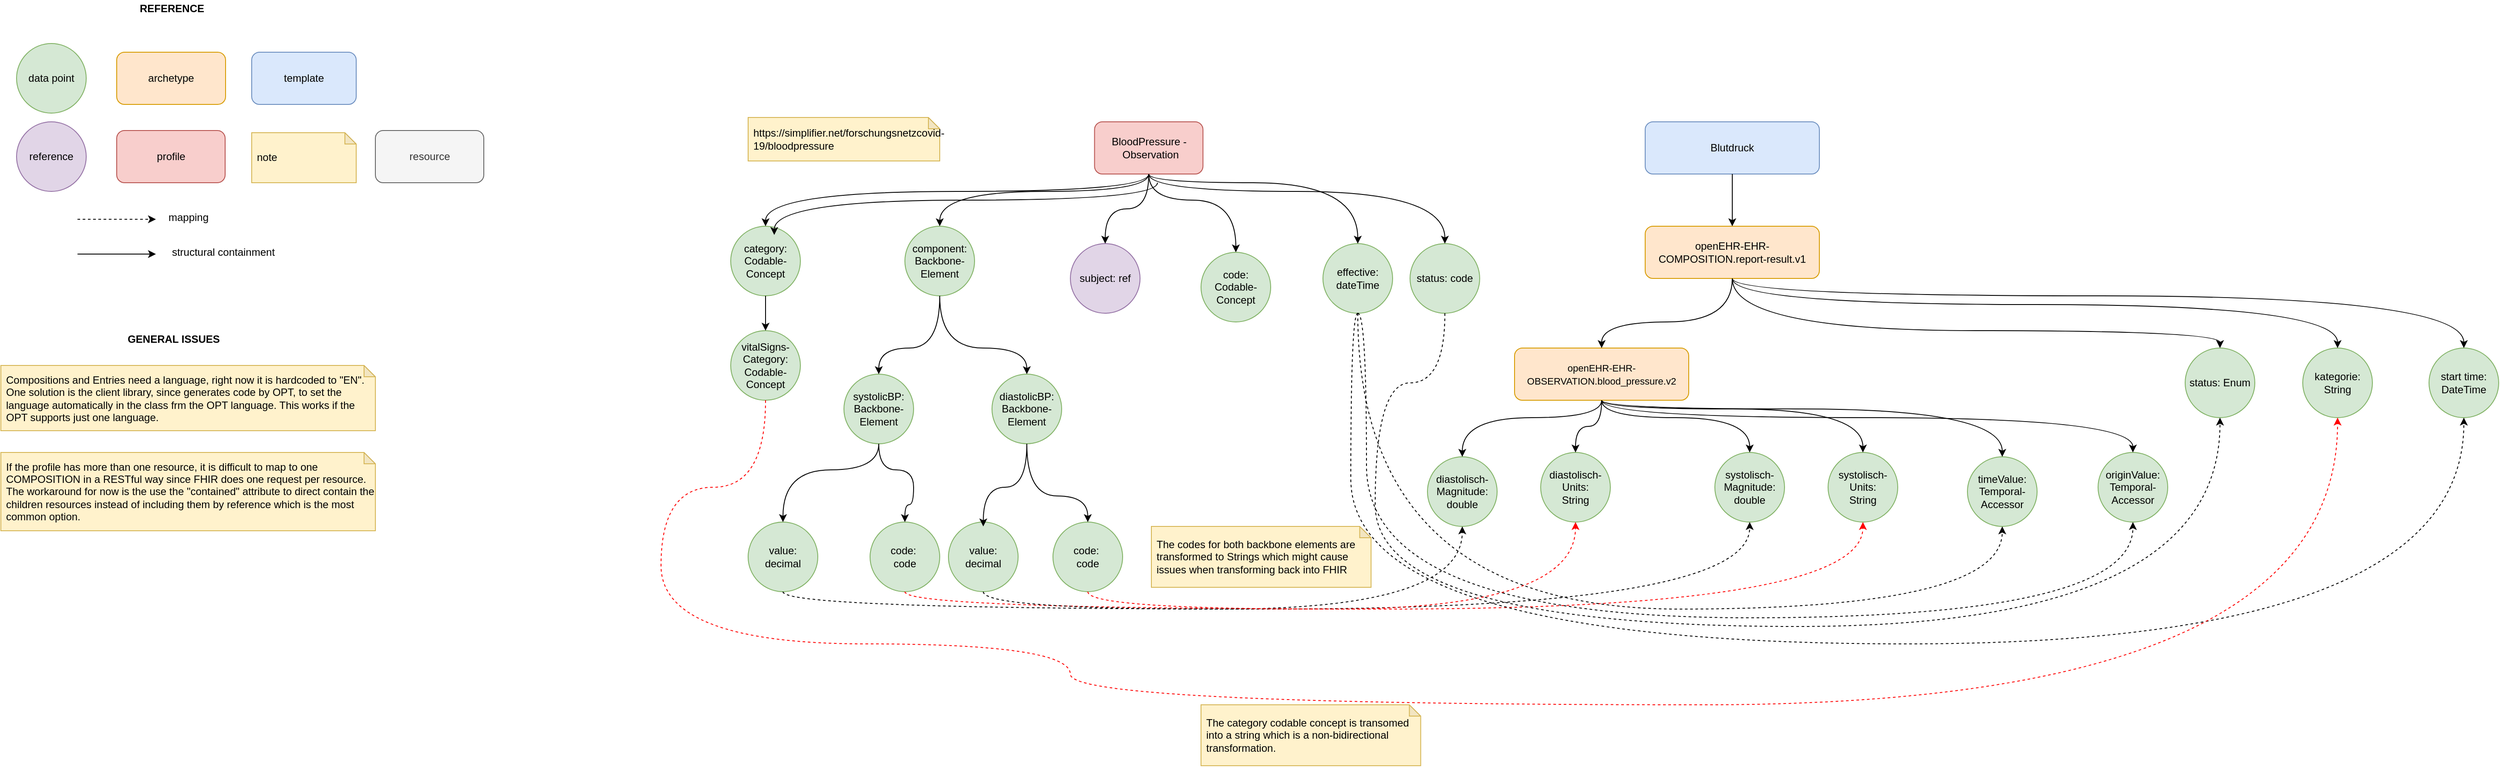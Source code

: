 <mxfile version="14.1.1" type="github">
  <diagram id="TMXSOWhYbLECOYfklIyv" name="Page-1">
    <mxGraphModel dx="3549" dy="692" grid="1" gridSize="10" guides="1" tooltips="1" connect="1" arrows="1" fold="1" page="1" pageScale="1" pageWidth="850" pageHeight="1100" math="0" shadow="0">
      <root>
        <mxCell id="0" />
        <mxCell id="1" parent="0" />
        <mxCell id="WNOsDTk-nys0i8xbJVlw-129" style="edgeStyle=orthogonalEdgeStyle;curved=1;orthogonalLoop=1;jettySize=auto;html=1;exitX=0.5;exitY=1;exitDx=0;exitDy=0;strokeColor=#000000;dashed=1;" parent="1" edge="1">
          <mxGeometry relative="1" as="geometry">
            <mxPoint x="-1820" y="372" as="targetPoint" />
            <mxPoint x="-1910" y="372" as="sourcePoint" />
          </mxGeometry>
        </mxCell>
        <mxCell id="WNOsDTk-nys0i8xbJVlw-130" value="mapping" style="text;html=1;align=center;verticalAlign=middle;resizable=0;points=[];autosize=1;" parent="1" vertex="1">
          <mxGeometry x="-1818" y="360" width="70" height="20" as="geometry" />
        </mxCell>
        <mxCell id="WNOsDTk-nys0i8xbJVlw-131" style="edgeStyle=orthogonalEdgeStyle;curved=1;orthogonalLoop=1;jettySize=auto;html=1;exitX=0.5;exitY=1;exitDx=0;exitDy=0;strokeColor=#000000;" parent="1" edge="1">
          <mxGeometry relative="1" as="geometry">
            <mxPoint x="-1820.0" y="412" as="targetPoint" />
            <mxPoint x="-1910.0" y="412" as="sourcePoint" />
          </mxGeometry>
        </mxCell>
        <mxCell id="WNOsDTk-nys0i8xbJVlw-132" value="structural containment" style="text;html=1;align=center;verticalAlign=middle;resizable=0;points=[];autosize=1;" parent="1" vertex="1">
          <mxGeometry x="-1823" y="400" width="160" height="20" as="geometry" />
        </mxCell>
        <mxCell id="WNOsDTk-nys0i8xbJVlw-160" value="&lt;b&gt;GENERAL ISSUES&lt;/b&gt;" style="text;html=1;align=center;verticalAlign=middle;resizable=0;points=[];autosize=1;" parent="1" vertex="1">
          <mxGeometry x="-1870" y="500" width="140" height="20" as="geometry" />
        </mxCell>
        <mxCell id="WNOsDTk-nys0i8xbJVlw-161" value="Compositions and Entries need a language, right now it is hardcoded to &quot;EN&quot;. One solution is the client library, since generates code by OPT, to set the language automatically in the class frm the OPT language. This works if the OPT supports just one language." style="shape=note;whiteSpace=wrap;html=1;backgroundOutline=1;darkOpacity=0.05;fillColor=#fff2cc;strokeColor=#d6b656;size=13;align=left;spacingLeft=4;" parent="1" vertex="1">
          <mxGeometry x="-1998" y="540" width="430" height="75" as="geometry" />
        </mxCell>
        <mxCell id="WNOsDTk-nys0i8xbJVlw-162" value="If the profile has more than one resource, it is difficult to map to one COMPOSITION in a RESTful way since FHIR does one request per resource. The workaround for now is the use the &quot;contained&quot; attribute to direct contain the children resources instead of including them by reference which is the most common option." style="shape=note;whiteSpace=wrap;html=1;backgroundOutline=1;darkOpacity=0.05;fillColor=#fff2cc;strokeColor=#d6b656;size=13;align=left;spacingLeft=4;" parent="1" vertex="1">
          <mxGeometry x="-1998" y="640" width="430" height="90" as="geometry" />
        </mxCell>
        <mxCell id="WNOsDTk-nys0i8xbJVlw-35" value="data point" style="ellipse;whiteSpace=wrap;html=1;aspect=fixed;fillColor=#d5e8d4;strokeColor=#82b366;" parent="1" vertex="1">
          <mxGeometry x="-1980" y="170" width="80" height="80" as="geometry" />
        </mxCell>
        <mxCell id="WNOsDTk-nys0i8xbJVlw-36" value="archetype" style="rounded=1;whiteSpace=wrap;html=1;fillColor=#ffe6cc;strokeColor=#d79b00;" parent="1" vertex="1">
          <mxGeometry x="-1865" y="180" width="125" height="60" as="geometry" />
        </mxCell>
        <mxCell id="WNOsDTk-nys0i8xbJVlw-37" value="template" style="rounded=1;whiteSpace=wrap;html=1;fillColor=#dae8fc;strokeColor=#6c8ebf;" parent="1" vertex="1">
          <mxGeometry x="-1710" y="180" width="120" height="60" as="geometry" />
        </mxCell>
        <mxCell id="WNOsDTk-nys0i8xbJVlw-38" value="profile" style="rounded=1;whiteSpace=wrap;html=1;fillColor=#f8cecc;strokeColor=#b85450;" parent="1" vertex="1">
          <mxGeometry x="-1865" y="270" width="124.5" height="60" as="geometry" />
        </mxCell>
        <mxCell id="WNOsDTk-nys0i8xbJVlw-39" value="note" style="shape=note;whiteSpace=wrap;html=1;backgroundOutline=1;darkOpacity=0.05;fillColor=#fff2cc;strokeColor=#d6b656;size=13;align=left;spacingLeft=4;" parent="1" vertex="1">
          <mxGeometry x="-1710" y="272.5" width="120" height="57.5" as="geometry" />
        </mxCell>
        <mxCell id="2" value="REFERENCE" style="text;html=1;align=center;verticalAlign=middle;resizable=0;points=[];autosize=1;fontStyle=1" parent="1" vertex="1">
          <mxGeometry x="-1852.5" y="120" width="100" height="20" as="geometry" />
        </mxCell>
        <mxCell id="WNOsDTk-nys0i8xbJVlw-103" value="reference" style="ellipse;whiteSpace=wrap;html=1;aspect=fixed;fillColor=#e1d5e7;strokeColor=#9673a6;" parent="1" vertex="1">
          <mxGeometry x="-1980" y="260" width="80" height="80" as="geometry" />
        </mxCell>
        <mxCell id="48C0j_drKvZkJ34L1-IZ-98" value="resource" style="rounded=1;whiteSpace=wrap;html=1;fillColor=#f5f5f5;strokeColor=#666666;fontColor=#333333;" parent="1" vertex="1">
          <mxGeometry x="-1568" y="270" width="124.5" height="60" as="geometry" />
        </mxCell>
        <mxCell id="BWCG1YFNvTNrp1tG9PvR-2" value="BloodPressure - &amp;nbsp;Observation" style="rounded=1;whiteSpace=wrap;html=1;fillColor=#f8cecc;strokeColor=#b85450;" parent="1" vertex="1">
          <mxGeometry x="-742.25" y="260" width="124.5" height="60" as="geometry" />
        </mxCell>
        <UserObject label="https://simplifier.net/forschungsnetzcovid-19/bloodpressure" link="https://simplifier.net/forschungsnetzcovid-19/bloodpressure" id="BWCG1YFNvTNrp1tG9PvR-3">
          <mxCell style="shape=note;whiteSpace=wrap;html=1;backgroundOutline=1;darkOpacity=0.05;fillColor=#fff2cc;strokeColor=#d6b656;size=13;align=left;spacingLeft=4;" parent="1" vertex="1">
            <mxGeometry x="-1140" y="255" width="220" height="50" as="geometry" />
          </mxCell>
        </UserObject>
        <mxCell id="BWCG1YFNvTNrp1tG9PvR-5" value="component: Backbone-Element" style="ellipse;whiteSpace=wrap;html=1;aspect=fixed;fillColor=#d5e8d4;strokeColor=#82b366;" parent="1" vertex="1">
          <mxGeometry x="-960" y="380" width="80" height="80" as="geometry" />
        </mxCell>
        <mxCell id="BWCG1YFNvTNrp1tG9PvR-6" value="systolicBP:&lt;br&gt;Backbone-&lt;br&gt;Element" style="ellipse;whiteSpace=wrap;html=1;aspect=fixed;fillColor=#d5e8d4;strokeColor=#82b366;" parent="1" vertex="1">
          <mxGeometry x="-1030" y="550" width="80" height="80" as="geometry" />
        </mxCell>
        <mxCell id="BWCG1YFNvTNrp1tG9PvR-8" value="value:&lt;br&gt;decimal" style="ellipse;whiteSpace=wrap;html=1;aspect=fixed;fillColor=#d5e8d4;strokeColor=#82b366;" parent="1" vertex="1">
          <mxGeometry x="-1140" y="720" width="80" height="80" as="geometry" />
        </mxCell>
        <mxCell id="BWCG1YFNvTNrp1tG9PvR-10" value="code:&amp;nbsp;&lt;br&gt;code" style="ellipse;whiteSpace=wrap;html=1;aspect=fixed;fillColor=#d5e8d4;strokeColor=#82b366;" parent="1" vertex="1">
          <mxGeometry x="-1000" y="720" width="80" height="80" as="geometry" />
        </mxCell>
        <mxCell id="BWCG1YFNvTNrp1tG9PvR-11" style="edgeStyle=orthogonalEdgeStyle;curved=1;orthogonalLoop=1;jettySize=auto;html=1;exitX=0.5;exitY=1;exitDx=0;exitDy=0;strokeColor=#000000;entryX=0.5;entryY=0;entryDx=0;entryDy=0;" parent="1" source="BWCG1YFNvTNrp1tG9PvR-6" target="BWCG1YFNvTNrp1tG9PvR-10" edge="1">
          <mxGeometry relative="1" as="geometry">
            <mxPoint x="-1010" y="630" as="targetPoint" />
            <mxPoint x="-1100.0" y="630" as="sourcePoint" />
            <Array as="points">
              <mxPoint x="-990" y="660" />
              <mxPoint x="-950" y="660" />
              <mxPoint x="-950" y="700" />
              <mxPoint x="-960" y="700" />
            </Array>
          </mxGeometry>
        </mxCell>
        <mxCell id="BWCG1YFNvTNrp1tG9PvR-12" style="edgeStyle=orthogonalEdgeStyle;curved=1;orthogonalLoop=1;jettySize=auto;html=1;exitX=0.5;exitY=1;exitDx=0;exitDy=0;strokeColor=#000000;entryX=0.5;entryY=0;entryDx=0;entryDy=0;" parent="1" source="BWCG1YFNvTNrp1tG9PvR-6" target="BWCG1YFNvTNrp1tG9PvR-8" edge="1">
          <mxGeometry relative="1" as="geometry">
            <mxPoint x="-1170" y="690.0" as="targetPoint" />
            <mxPoint x="-1240" y="560.0" as="sourcePoint" />
            <Array as="points">
              <mxPoint x="-990" y="660" />
              <mxPoint x="-1100" y="660" />
            </Array>
          </mxGeometry>
        </mxCell>
        <mxCell id="h2Y0RTakNAgf0IYQmvkw-2" value="diastolicBP:&lt;br&gt;Backbone-&lt;br&gt;Element" style="ellipse;whiteSpace=wrap;html=1;aspect=fixed;fillColor=#d5e8d4;strokeColor=#82b366;" parent="1" vertex="1">
          <mxGeometry x="-860" y="550" width="80" height="80" as="geometry" />
        </mxCell>
        <mxCell id="h2Y0RTakNAgf0IYQmvkw-3" value="value:&lt;br&gt;decimal" style="ellipse;whiteSpace=wrap;html=1;aspect=fixed;fillColor=#d5e8d4;strokeColor=#82b366;" parent="1" vertex="1">
          <mxGeometry x="-910" y="720" width="80" height="80" as="geometry" />
        </mxCell>
        <mxCell id="h2Y0RTakNAgf0IYQmvkw-4" value="code:&amp;nbsp;&lt;br&gt;code" style="ellipse;whiteSpace=wrap;html=1;aspect=fixed;fillColor=#d5e8d4;strokeColor=#82b366;" parent="1" vertex="1">
          <mxGeometry x="-790" y="720" width="80" height="80" as="geometry" />
        </mxCell>
        <mxCell id="h2Y0RTakNAgf0IYQmvkw-5" style="edgeStyle=orthogonalEdgeStyle;curved=1;orthogonalLoop=1;jettySize=auto;html=1;exitX=0.5;exitY=1;exitDx=0;exitDy=0;strokeColor=#000000;entryX=0.5;entryY=0;entryDx=0;entryDy=0;" parent="1" edge="1" source="h2Y0RTakNAgf0IYQmvkw-2">
          <mxGeometry relative="1" as="geometry">
            <mxPoint x="-870" y="725" as="targetPoint" />
            <mxPoint x="-770" y="645" as="sourcePoint" />
            <Array as="points">
              <mxPoint x="-820" y="680" />
              <mxPoint x="-870" y="680" />
            </Array>
          </mxGeometry>
        </mxCell>
        <mxCell id="h2Y0RTakNAgf0IYQmvkw-6" style="edgeStyle=orthogonalEdgeStyle;curved=1;orthogonalLoop=1;jettySize=auto;html=1;exitX=0.5;exitY=1;exitDx=0;exitDy=0;strokeColor=#000000;entryX=0.5;entryY=0;entryDx=0;entryDy=0;" parent="1" edge="1" target="h2Y0RTakNAgf0IYQmvkw-4" source="h2Y0RTakNAgf0IYQmvkw-2">
          <mxGeometry relative="1" as="geometry">
            <mxPoint x="-660" y="725" as="targetPoint" />
            <mxPoint x="-770" y="645" as="sourcePoint" />
            <Array as="points">
              <mxPoint x="-820" y="690" />
              <mxPoint x="-750" y="690" />
            </Array>
          </mxGeometry>
        </mxCell>
        <mxCell id="h2Y0RTakNAgf0IYQmvkw-7" style="edgeStyle=orthogonalEdgeStyle;curved=1;orthogonalLoop=1;jettySize=auto;html=1;strokeColor=#000000;entryX=0.5;entryY=0;entryDx=0;entryDy=0;exitX=0.5;exitY=1;exitDx=0;exitDy=0;" parent="1" source="BWCG1YFNvTNrp1tG9PvR-5" target="BWCG1YFNvTNrp1tG9PvR-6" edge="1">
          <mxGeometry relative="1" as="geometry">
            <mxPoint x="-1050" y="550" as="targetPoint" />
            <mxPoint x="-950" y="470" as="sourcePoint" />
            <Array as="points">
              <mxPoint x="-920" y="520" />
              <mxPoint x="-990" y="520" />
            </Array>
          </mxGeometry>
        </mxCell>
        <mxCell id="h2Y0RTakNAgf0IYQmvkw-8" style="edgeStyle=orthogonalEdgeStyle;curved=1;orthogonalLoop=1;jettySize=auto;html=1;exitX=0.5;exitY=1;exitDx=0;exitDy=0;strokeColor=#000000;entryX=0.5;entryY=0;entryDx=0;entryDy=0;" parent="1" source="BWCG1YFNvTNrp1tG9PvR-5" target="h2Y0RTakNAgf0IYQmvkw-2" edge="1">
          <mxGeometry relative="1" as="geometry">
            <mxPoint x="-800" y="560" as="targetPoint" />
            <mxPoint x="-910" y="480" as="sourcePoint" />
            <Array as="points">
              <mxPoint x="-920" y="520" />
              <mxPoint x="-820" y="520" />
            </Array>
          </mxGeometry>
        </mxCell>
        <mxCell id="h2Y0RTakNAgf0IYQmvkw-9" value="subject: ref" style="ellipse;whiteSpace=wrap;html=1;aspect=fixed;fillColor=#e1d5e7;strokeColor=#9673a6;" parent="1" vertex="1">
          <mxGeometry x="-770" y="400" width="80" height="80" as="geometry" />
        </mxCell>
        <mxCell id="h2Y0RTakNAgf0IYQmvkw-10" style="edgeStyle=orthogonalEdgeStyle;curved=1;orthogonalLoop=1;jettySize=auto;html=1;strokeColor=#000000;exitX=0.5;exitY=1;exitDx=0;exitDy=0;" parent="1" source="BWCG1YFNvTNrp1tG9PvR-2" edge="1">
          <mxGeometry relative="1" as="geometry">
            <mxPoint x="-580" y="410" as="targetPoint" />
            <mxPoint x="-910" y="490" as="sourcePoint" />
            <Array as="points">
              <mxPoint x="-680" y="350" />
              <mxPoint x="-580" y="350" />
            </Array>
          </mxGeometry>
        </mxCell>
        <mxCell id="h2Y0RTakNAgf0IYQmvkw-11" style="edgeStyle=orthogonalEdgeStyle;curved=1;orthogonalLoop=1;jettySize=auto;html=1;strokeColor=#000000;entryX=0.5;entryY=0;entryDx=0;entryDy=0;exitX=0.5;exitY=1;exitDx=0;exitDy=0;" parent="1" target="BWCG1YFNvTNrp1tG9PvR-5" edge="1">
          <mxGeometry relative="1" as="geometry">
            <mxPoint x="-890" y="400" as="targetPoint" />
            <mxPoint x="-680" y="320" as="sourcePoint" />
            <Array as="points">
              <mxPoint x="-680" y="340" />
              <mxPoint x="-920" y="340" />
            </Array>
          </mxGeometry>
        </mxCell>
        <mxCell id="h2Y0RTakNAgf0IYQmvkw-13" value="effective: dateTime" style="ellipse;whiteSpace=wrap;html=1;aspect=fixed;fillColor=#d5e8d4;strokeColor=#82b366;" parent="1" vertex="1">
          <mxGeometry x="-480" y="400" width="80" height="80" as="geometry" />
        </mxCell>
        <mxCell id="h2Y0RTakNAgf0IYQmvkw-14" style="edgeStyle=orthogonalEdgeStyle;curved=1;orthogonalLoop=1;jettySize=auto;html=1;strokeColor=#000000;entryX=0.5;entryY=0;entryDx=0;entryDy=0;exitX=0.5;exitY=1;exitDx=0;exitDy=0;" parent="1" source="BWCG1YFNvTNrp1tG9PvR-2" target="h2Y0RTakNAgf0IYQmvkw-13" edge="1">
          <mxGeometry relative="1" as="geometry">
            <mxPoint x="-570" y="410" as="targetPoint" />
            <mxPoint x="-670" y="330" as="sourcePoint" />
            <Array as="points">
              <mxPoint x="-680" y="330" />
              <mxPoint x="-440" y="330" />
            </Array>
          </mxGeometry>
        </mxCell>
        <mxCell id="h2Y0RTakNAgf0IYQmvkw-15" value="Blutdruck" style="rounded=1;whiteSpace=wrap;html=1;fillColor=#dae8fc;strokeColor=#6c8ebf;" parent="1" vertex="1">
          <mxGeometry x="-110" y="260" width="200" height="60" as="geometry" />
        </mxCell>
        <mxCell id="h2Y0RTakNAgf0IYQmvkw-16" value="&lt;div class=&quot;cm-node-details-value cm-node-details-arch-id&quot;&gt;openEHR-EHR-COMPOSITION.report-result.v1&lt;/div&gt;" style="rounded=1;whiteSpace=wrap;html=1;fillColor=#ffe6cc;strokeColor=#d79b00;" parent="1" vertex="1">
          <mxGeometry x="-110" y="380" width="200" height="60" as="geometry" />
        </mxCell>
        <mxCell id="h2Y0RTakNAgf0IYQmvkw-17" value="&lt;div class=&quot;cm-node-details-value cm-node-details-arch-id&quot;&gt;&lt;span style=&quot;font-size: 11px&quot;&gt;openEHR-EHR-OBSERVATION.blood_pressure.v2&lt;/span&gt;&lt;br&gt;&lt;/div&gt;" style="rounded=1;whiteSpace=wrap;html=1;fillColor=#ffe6cc;strokeColor=#d79b00;" parent="1" vertex="1">
          <mxGeometry x="-260" y="520" width="200" height="60" as="geometry" />
        </mxCell>
        <mxCell id="h2Y0RTakNAgf0IYQmvkw-18" value="status: Enum" style="ellipse;whiteSpace=wrap;html=1;aspect=fixed;fillColor=#d5e8d4;strokeColor=#82b366;" parent="1" vertex="1">
          <mxGeometry x="510" y="520" width="80" height="80" as="geometry" />
        </mxCell>
        <mxCell id="h2Y0RTakNAgf0IYQmvkw-19" value="kategorie:&lt;br&gt;String" style="ellipse;whiteSpace=wrap;html=1;aspect=fixed;fillColor=#d5e8d4;strokeColor=#82b366;" parent="1" vertex="1">
          <mxGeometry x="645" y="520" width="80" height="80" as="geometry" />
        </mxCell>
        <mxCell id="h2Y0RTakNAgf0IYQmvkw-20" value="diastolisch-&lt;br&gt;Magnitude:&lt;br&gt;double" style="ellipse;whiteSpace=wrap;html=1;aspect=fixed;fillColor=#d5e8d4;strokeColor=#82b366;" parent="1" vertex="1">
          <mxGeometry x="-360" y="645" width="80" height="80" as="geometry" />
        </mxCell>
        <mxCell id="h2Y0RTakNAgf0IYQmvkw-21" value="diastolisch-Units:&lt;br&gt;String" style="ellipse;whiteSpace=wrap;html=1;aspect=fixed;fillColor=#d5e8d4;strokeColor=#82b366;" parent="1" vertex="1">
          <mxGeometry x="-230" y="640" width="80" height="80" as="geometry" />
        </mxCell>
        <mxCell id="h2Y0RTakNAgf0IYQmvkw-22" value="systolisch-&lt;br&gt;Magnitude:&lt;br&gt;double" style="ellipse;whiteSpace=wrap;html=1;aspect=fixed;fillColor=#d5e8d4;strokeColor=#82b366;" parent="1" vertex="1">
          <mxGeometry x="-30" y="640" width="80" height="80" as="geometry" />
        </mxCell>
        <mxCell id="h2Y0RTakNAgf0IYQmvkw-23" value="systolisch-Units:&lt;br&gt;String" style="ellipse;whiteSpace=wrap;html=1;aspect=fixed;fillColor=#d5e8d4;strokeColor=#82b366;" parent="1" vertex="1">
          <mxGeometry x="100" y="640" width="80" height="80" as="geometry" />
        </mxCell>
        <mxCell id="h2Y0RTakNAgf0IYQmvkw-24" value="timeValue:&lt;br&gt;Temporal-&lt;br&gt;Accessor" style="ellipse;whiteSpace=wrap;html=1;aspect=fixed;fillColor=#d5e8d4;strokeColor=#82b366;" parent="1" vertex="1">
          <mxGeometry x="260" y="645" width="80" height="80" as="geometry" />
        </mxCell>
        <mxCell id="h2Y0RTakNAgf0IYQmvkw-25" value="originValue:&lt;br&gt;Temporal-&lt;br&gt;Accessor" style="ellipse;whiteSpace=wrap;html=1;aspect=fixed;fillColor=#d5e8d4;strokeColor=#82b366;" parent="1" vertex="1">
          <mxGeometry x="410" y="640" width="80" height="80" as="geometry" />
        </mxCell>
        <mxCell id="h2Y0RTakNAgf0IYQmvkw-26" value="start time: DateTime" style="ellipse;whiteSpace=wrap;html=1;aspect=fixed;fillColor=#d5e8d4;strokeColor=#82b366;" parent="1" vertex="1">
          <mxGeometry x="790" y="520" width="80" height="80" as="geometry" />
        </mxCell>
        <mxCell id="h2Y0RTakNAgf0IYQmvkw-27" style="edgeStyle=orthogonalEdgeStyle;curved=1;orthogonalLoop=1;jettySize=auto;html=1;exitX=0.5;exitY=1;exitDx=0;exitDy=0;strokeColor=#000000;entryX=0.5;entryY=0;entryDx=0;entryDy=0;" parent="1" source="h2Y0RTakNAgf0IYQmvkw-17" target="h2Y0RTakNAgf0IYQmvkw-20" edge="1">
          <mxGeometry relative="1" as="geometry">
            <mxPoint x="-310" y="660" as="targetPoint" />
            <mxPoint x="-210" y="580" as="sourcePoint" />
            <Array as="points">
              <mxPoint x="-160" y="600" />
              <mxPoint x="-320" y="600" />
            </Array>
          </mxGeometry>
        </mxCell>
        <mxCell id="h2Y0RTakNAgf0IYQmvkw-28" style="edgeStyle=orthogonalEdgeStyle;curved=1;orthogonalLoop=1;jettySize=auto;html=1;exitX=0.5;exitY=1;exitDx=0;exitDy=0;strokeColor=#000000;entryX=0.5;entryY=0;entryDx=0;entryDy=0;" parent="1" source="h2Y0RTakNAgf0IYQmvkw-17" target="h2Y0RTakNAgf0IYQmvkw-21" edge="1">
          <mxGeometry relative="1" as="geometry">
            <mxPoint x="-310" y="655" as="targetPoint" />
            <mxPoint x="-150" y="590" as="sourcePoint" />
            <Array as="points">
              <mxPoint x="-160" y="610" />
              <mxPoint x="-190" y="610" />
            </Array>
          </mxGeometry>
        </mxCell>
        <mxCell id="h2Y0RTakNAgf0IYQmvkw-29" style="edgeStyle=orthogonalEdgeStyle;curved=1;orthogonalLoop=1;jettySize=auto;html=1;strokeColor=#000000;entryX=0.5;entryY=0;entryDx=0;entryDy=0;" parent="1" target="h2Y0RTakNAgf0IYQmvkw-22" edge="1">
          <mxGeometry relative="1" as="geometry">
            <mxPoint x="-180" y="650" as="targetPoint" />
            <mxPoint x="-160" y="580" as="sourcePoint" />
            <Array as="points">
              <mxPoint x="-160" y="600" />
              <mxPoint x="10" y="600" />
            </Array>
          </mxGeometry>
        </mxCell>
        <mxCell id="h2Y0RTakNAgf0IYQmvkw-30" style="edgeStyle=orthogonalEdgeStyle;curved=1;orthogonalLoop=1;jettySize=auto;html=1;strokeColor=#000000;entryX=0.5;entryY=0;entryDx=0;entryDy=0;exitX=0.5;exitY=1;exitDx=0;exitDy=0;" parent="1" source="h2Y0RTakNAgf0IYQmvkw-17" target="h2Y0RTakNAgf0IYQmvkw-23" edge="1">
          <mxGeometry relative="1" as="geometry">
            <mxPoint x="20" y="650" as="targetPoint" />
            <mxPoint x="-150" y="590" as="sourcePoint" />
            <Array as="points">
              <mxPoint x="-160" y="590" />
              <mxPoint x="140" y="590" />
            </Array>
          </mxGeometry>
        </mxCell>
        <mxCell id="h2Y0RTakNAgf0IYQmvkw-31" style="edgeStyle=orthogonalEdgeStyle;curved=1;orthogonalLoop=1;jettySize=auto;html=1;strokeColor=#000000;exitX=0.5;exitY=1;exitDx=0;exitDy=0;entryX=0.5;entryY=0;entryDx=0;entryDy=0;" parent="1" source="h2Y0RTakNAgf0IYQmvkw-17" target="h2Y0RTakNAgf0IYQmvkw-24" edge="1">
          <mxGeometry relative="1" as="geometry">
            <mxPoint x="340" y="530" as="targetPoint" />
            <mxPoint x="-150" y="590" as="sourcePoint" />
            <Array as="points">
              <mxPoint x="-160" y="590" />
              <mxPoint x="300" y="590" />
            </Array>
          </mxGeometry>
        </mxCell>
        <mxCell id="h2Y0RTakNAgf0IYQmvkw-32" style="edgeStyle=orthogonalEdgeStyle;curved=1;orthogonalLoop=1;jettySize=auto;html=1;strokeColor=#000000;exitX=0.5;exitY=1;exitDx=0;exitDy=0;entryX=0.5;entryY=0;entryDx=0;entryDy=0;" parent="1" source="h2Y0RTakNAgf0IYQmvkw-17" target="h2Y0RTakNAgf0IYQmvkw-25" edge="1">
          <mxGeometry relative="1" as="geometry">
            <mxPoint x="310" y="655" as="targetPoint" />
            <mxPoint x="-150" y="590" as="sourcePoint" />
            <Array as="points">
              <mxPoint x="-160" y="600" />
              <mxPoint x="450" y="600" />
            </Array>
          </mxGeometry>
        </mxCell>
        <mxCell id="h2Y0RTakNAgf0IYQmvkw-33" style="edgeStyle=orthogonalEdgeStyle;curved=1;orthogonalLoop=1;jettySize=auto;html=1;exitX=0.5;exitY=1;exitDx=0;exitDy=0;strokeColor=#000000;entryX=0.5;entryY=0;entryDx=0;entryDy=0;" parent="1" source="h2Y0RTakNAgf0IYQmvkw-16" target="h2Y0RTakNAgf0IYQmvkw-17" edge="1">
          <mxGeometry relative="1" as="geometry">
            <mxPoint x="-310" y="655" as="targetPoint" />
            <mxPoint x="-150" y="590" as="sourcePoint" />
            <Array as="points">
              <mxPoint x="-10" y="490" />
              <mxPoint x="-160" y="490" />
            </Array>
          </mxGeometry>
        </mxCell>
        <mxCell id="h2Y0RTakNAgf0IYQmvkw-34" style="edgeStyle=orthogonalEdgeStyle;curved=1;orthogonalLoop=1;jettySize=auto;html=1;exitX=0.5;exitY=1;exitDx=0;exitDy=0;strokeColor=#000000;entryX=0.5;entryY=0;entryDx=0;entryDy=0;" parent="1" source="h2Y0RTakNAgf0IYQmvkw-16" target="h2Y0RTakNAgf0IYQmvkw-18" edge="1">
          <mxGeometry relative="1" as="geometry">
            <mxPoint x="-150" y="530" as="targetPoint" />
            <mxPoint y="450" as="sourcePoint" />
            <Array as="points">
              <mxPoint x="-10" y="500" />
              <mxPoint x="550" y="500" />
            </Array>
          </mxGeometry>
        </mxCell>
        <mxCell id="h2Y0RTakNAgf0IYQmvkw-35" style="edgeStyle=orthogonalEdgeStyle;curved=1;orthogonalLoop=1;jettySize=auto;html=1;exitX=0.5;exitY=1;exitDx=0;exitDy=0;strokeColor=#000000;entryX=0.5;entryY=0;entryDx=0;entryDy=0;" parent="1" source="h2Y0RTakNAgf0IYQmvkw-16" target="h2Y0RTakNAgf0IYQmvkw-19" edge="1">
          <mxGeometry relative="1" as="geometry">
            <mxPoint x="560" y="530" as="targetPoint" />
            <mxPoint y="450" as="sourcePoint" />
            <Array as="points">
              <mxPoint x="-10" y="470" />
              <mxPoint x="685" y="470" />
            </Array>
          </mxGeometry>
        </mxCell>
        <mxCell id="h2Y0RTakNAgf0IYQmvkw-36" style="edgeStyle=orthogonalEdgeStyle;curved=1;orthogonalLoop=1;jettySize=auto;html=1;exitX=0.5;exitY=1;exitDx=0;exitDy=0;strokeColor=#000000;entryX=0.5;entryY=0;entryDx=0;entryDy=0;" parent="1" source="h2Y0RTakNAgf0IYQmvkw-16" target="h2Y0RTakNAgf0IYQmvkw-26" edge="1">
          <mxGeometry relative="1" as="geometry">
            <mxPoint x="695" y="530" as="targetPoint" />
            <mxPoint y="450" as="sourcePoint" />
            <Array as="points">
              <mxPoint x="-10" y="460" />
              <mxPoint x="830" y="460" />
            </Array>
          </mxGeometry>
        </mxCell>
        <mxCell id="h2Y0RTakNAgf0IYQmvkw-38" value="" style="endArrow=classic;html=1;exitX=0.5;exitY=1;exitDx=0;exitDy=0;entryX=0.5;entryY=0;entryDx=0;entryDy=0;" parent="1" source="h2Y0RTakNAgf0IYQmvkw-15" target="h2Y0RTakNAgf0IYQmvkw-16" edge="1">
          <mxGeometry width="50" height="50" relative="1" as="geometry">
            <mxPoint x="90" y="600" as="sourcePoint" />
            <mxPoint x="140" y="550" as="targetPoint" />
            <Array as="points" />
          </mxGeometry>
        </mxCell>
        <mxCell id="h2Y0RTakNAgf0IYQmvkw-39" style="edgeStyle=orthogonalEdgeStyle;curved=1;orthogonalLoop=1;jettySize=auto;html=1;exitX=0.5;exitY=1;exitDx=0;exitDy=0;dashed=1;entryX=0.5;entryY=1;entryDx=0;entryDy=0;" parent="1" source="BWCG1YFNvTNrp1tG9PvR-8" target="h2Y0RTakNAgf0IYQmvkw-22" edge="1">
          <mxGeometry relative="1" as="geometry">
            <mxPoint x="330" y="820" as="targetPoint" />
            <mxPoint x="-1110" y="1200" as="sourcePoint" />
          </mxGeometry>
        </mxCell>
        <mxCell id="h2Y0RTakNAgf0IYQmvkw-40" style="edgeStyle=orthogonalEdgeStyle;curved=1;orthogonalLoop=1;jettySize=auto;html=1;exitX=0.5;exitY=1;exitDx=0;exitDy=0;dashed=1;entryX=0.5;entryY=1;entryDx=0;entryDy=0;strokeColor=#FF0000;" parent="1" source="BWCG1YFNvTNrp1tG9PvR-10" target="h2Y0RTakNAgf0IYQmvkw-23" edge="1">
          <mxGeometry relative="1" as="geometry">
            <mxPoint x="20" y="730" as="targetPoint" />
            <mxPoint x="-1220" y="810" as="sourcePoint" />
          </mxGeometry>
        </mxCell>
        <mxCell id="h2Y0RTakNAgf0IYQmvkw-41" style="edgeStyle=orthogonalEdgeStyle;curved=1;orthogonalLoop=1;jettySize=auto;html=1;exitX=0.5;exitY=1;exitDx=0;exitDy=0;dashed=1;entryX=0.5;entryY=1;entryDx=0;entryDy=0;" parent="1" source="h2Y0RTakNAgf0IYQmvkw-3" target="h2Y0RTakNAgf0IYQmvkw-20" edge="1">
          <mxGeometry relative="1" as="geometry">
            <mxPoint x="20" y="730" as="targetPoint" />
            <mxPoint x="-1220" y="810" as="sourcePoint" />
          </mxGeometry>
        </mxCell>
        <mxCell id="h2Y0RTakNAgf0IYQmvkw-42" style="edgeStyle=orthogonalEdgeStyle;curved=1;orthogonalLoop=1;jettySize=auto;html=1;exitX=0.5;exitY=1;exitDx=0;exitDy=0;dashed=1;entryX=0.5;entryY=1;entryDx=0;entryDy=0;strokeColor=#FF0000;" parent="1" source="h2Y0RTakNAgf0IYQmvkw-4" target="h2Y0RTakNAgf0IYQmvkw-21" edge="1">
          <mxGeometry relative="1" as="geometry">
            <mxPoint x="-310" y="735" as="targetPoint" />
            <mxPoint x="-860" y="810" as="sourcePoint" />
          </mxGeometry>
        </mxCell>
        <mxCell id="h2Y0RTakNAgf0IYQmvkw-43" style="edgeStyle=orthogonalEdgeStyle;curved=1;orthogonalLoop=1;jettySize=auto;html=1;exitX=0.5;exitY=1;exitDx=0;exitDy=0;dashed=1;entryX=0.5;entryY=1;entryDx=0;entryDy=0;" parent="1" source="h2Y0RTakNAgf0IYQmvkw-13" target="h2Y0RTakNAgf0IYQmvkw-24" edge="1">
          <mxGeometry relative="1" as="geometry">
            <mxPoint x="-180" y="730" as="targetPoint" />
            <mxPoint x="-660" y="810" as="sourcePoint" />
            <Array as="points">
              <mxPoint x="-440" y="820" />
              <mxPoint x="300" y="820" />
            </Array>
          </mxGeometry>
        </mxCell>
        <mxCell id="h2Y0RTakNAgf0IYQmvkw-44" style="edgeStyle=orthogonalEdgeStyle;curved=1;orthogonalLoop=1;jettySize=auto;html=1;exitX=0.5;exitY=1;exitDx=0;exitDy=0;dashed=1;entryX=0.5;entryY=1;entryDx=0;entryDy=0;" parent="1" source="h2Y0RTakNAgf0IYQmvkw-13" target="h2Y0RTakNAgf0IYQmvkw-25" edge="1">
          <mxGeometry relative="1" as="geometry">
            <mxPoint x="310" y="735" as="targetPoint" />
            <mxPoint x="-430" y="490" as="sourcePoint" />
            <Array as="points">
              <mxPoint x="-430" y="480" />
              <mxPoint x="-430" y="830" />
              <mxPoint x="450" y="830" />
            </Array>
          </mxGeometry>
        </mxCell>
        <mxCell id="h2Y0RTakNAgf0IYQmvkw-45" style="edgeStyle=orthogonalEdgeStyle;curved=1;orthogonalLoop=1;jettySize=auto;html=1;exitX=0.5;exitY=1;exitDx=0;exitDy=0;dashed=1;entryX=0.5;entryY=1;entryDx=0;entryDy=0;" parent="1" source="h2Y0RTakNAgf0IYQmvkw-13" target="h2Y0RTakNAgf0IYQmvkw-26" edge="1">
          <mxGeometry relative="1" as="geometry">
            <mxPoint x="460" y="730" as="targetPoint" />
            <mxPoint x="-430" y="490" as="sourcePoint" />
            <Array as="points">
              <mxPoint x="-448" y="480" />
              <mxPoint x="-448" y="860" />
              <mxPoint x="830" y="860" />
            </Array>
          </mxGeometry>
        </mxCell>
        <mxCell id="dzw76KjQPkLIqhUCmITL-3" value="category: Codable-&lt;br&gt;Concept" style="ellipse;whiteSpace=wrap;html=1;aspect=fixed;fillColor=#d5e8d4;strokeColor=#82b366;" vertex="1" parent="1">
          <mxGeometry x="-1160" y="380" width="80" height="80" as="geometry" />
        </mxCell>
        <mxCell id="dzw76KjQPkLIqhUCmITL-4" value="vitalSigns-&lt;br&gt;Category:&lt;br&gt;Codable-&lt;br&gt;Concept" style="ellipse;whiteSpace=wrap;html=1;aspect=fixed;fillColor=#d5e8d4;strokeColor=#82b366;" vertex="1" parent="1">
          <mxGeometry x="-1160" y="500" width="80" height="80" as="geometry" />
        </mxCell>
        <mxCell id="dzw76KjQPkLIqhUCmITL-5" value="code: Codable-&lt;br&gt;Concept" style="ellipse;whiteSpace=wrap;html=1;aspect=fixed;fillColor=#d5e8d4;strokeColor=#82b366;" vertex="1" parent="1">
          <mxGeometry x="-620" y="410" width="80" height="80" as="geometry" />
        </mxCell>
        <mxCell id="dzw76KjQPkLIqhUCmITL-6" style="edgeStyle=orthogonalEdgeStyle;curved=1;orthogonalLoop=1;jettySize=auto;html=1;strokeColor=#000000;entryX=0.5;entryY=0;entryDx=0;entryDy=0;exitX=0.5;exitY=1;exitDx=0;exitDy=0;" edge="1" parent="1" source="BWCG1YFNvTNrp1tG9PvR-2" target="dzw76KjQPkLIqhUCmITL-3">
          <mxGeometry relative="1" as="geometry">
            <mxPoint x="-910" y="390" as="targetPoint" />
            <mxPoint x="-670" y="330" as="sourcePoint" />
            <Array as="points">
              <mxPoint x="-680" y="340" />
              <mxPoint x="-1120" y="340" />
            </Array>
          </mxGeometry>
        </mxCell>
        <mxCell id="dzw76KjQPkLIqhUCmITL-7" style="edgeStyle=orthogonalEdgeStyle;curved=1;orthogonalLoop=1;jettySize=auto;html=1;strokeColor=#000000;exitX=0.5;exitY=1;exitDx=0;exitDy=0;entryX=0.5;entryY=0;entryDx=0;entryDy=0;" edge="1" parent="1" source="BWCG1YFNvTNrp1tG9PvR-2" target="h2Y0RTakNAgf0IYQmvkw-9">
          <mxGeometry relative="1" as="geometry">
            <mxPoint x="-570" y="420" as="targetPoint" />
            <mxPoint x="-670" y="330" as="sourcePoint" />
            <Array as="points">
              <mxPoint x="-680" y="360" />
              <mxPoint x="-730" y="360" />
            </Array>
          </mxGeometry>
        </mxCell>
        <mxCell id="dzw76KjQPkLIqhUCmITL-8" style="edgeStyle=orthogonalEdgeStyle;curved=1;orthogonalLoop=1;jettySize=auto;html=1;exitX=0.5;exitY=1;exitDx=0;exitDy=0;dashed=1;entryX=0.5;entryY=1;entryDx=0;entryDy=0;strokeColor=#FF0000;" edge="1" parent="1" source="dzw76KjQPkLIqhUCmITL-4" target="h2Y0RTakNAgf0IYQmvkw-19">
          <mxGeometry relative="1" as="geometry">
            <mxPoint x="70" y="820" as="targetPoint" />
            <mxPoint x="-820" y="580" as="sourcePoint" />
            <Array as="points">
              <mxPoint x="-1120" y="680" />
              <mxPoint x="-1240" y="680" />
              <mxPoint x="-1240" y="860" />
              <mxPoint x="-770" y="860" />
              <mxPoint x="-770" y="930" />
              <mxPoint x="685" y="930" />
            </Array>
          </mxGeometry>
        </mxCell>
        <mxCell id="dzw76KjQPkLIqhUCmITL-9" value="status: code" style="ellipse;whiteSpace=wrap;html=1;aspect=fixed;fillColor=#d5e8d4;strokeColor=#82b366;" vertex="1" parent="1">
          <mxGeometry x="-380" y="400" width="80" height="80" as="geometry" />
        </mxCell>
        <mxCell id="dzw76KjQPkLIqhUCmITL-10" style="edgeStyle=orthogonalEdgeStyle;curved=1;orthogonalLoop=1;jettySize=auto;html=1;strokeColor=#000000;entryX=0.5;entryY=0;entryDx=0;entryDy=0;" edge="1" parent="1" target="dzw76KjQPkLIqhUCmITL-9">
          <mxGeometry relative="1" as="geometry">
            <mxPoint x="-430" y="410" as="targetPoint" />
            <mxPoint x="-680" y="320" as="sourcePoint" />
            <Array as="points">
              <mxPoint x="-680" y="340" />
              <mxPoint x="-340" y="340" />
            </Array>
          </mxGeometry>
        </mxCell>
        <mxCell id="dzw76KjQPkLIqhUCmITL-11" style="edgeStyle=orthogonalEdgeStyle;curved=1;orthogonalLoop=1;jettySize=auto;html=1;exitX=0.5;exitY=1;exitDx=0;exitDy=0;dashed=1;entryX=0.5;entryY=1;entryDx=0;entryDy=0;" edge="1" parent="1" source="dzw76KjQPkLIqhUCmITL-9" target="h2Y0RTakNAgf0IYQmvkw-18">
          <mxGeometry relative="1" as="geometry">
            <mxPoint x="460" y="730" as="targetPoint" />
            <mxPoint x="-430" y="490" as="sourcePoint" />
            <Array as="points">
              <mxPoint x="-340" y="560" />
              <mxPoint x="-420" y="560" />
              <mxPoint x="-420" y="840" />
              <mxPoint x="550" y="840" />
            </Array>
          </mxGeometry>
        </mxCell>
        <mxCell id="dzw76KjQPkLIqhUCmITL-13" style="edgeStyle=orthogonalEdgeStyle;curved=1;orthogonalLoop=1;jettySize=auto;html=1;strokeColor=#000000;entryX=0.5;entryY=0;entryDx=0;entryDy=0;exitX=0.5;exitY=1;exitDx=0;exitDy=0;" edge="1" parent="1">
          <mxGeometry relative="1" as="geometry">
            <mxPoint x="-1110.0" y="390" as="targetPoint" />
            <mxPoint x="-670.0" y="330" as="sourcePoint" />
            <Array as="points">
              <mxPoint x="-670" y="350" />
              <mxPoint x="-1110" y="350" />
            </Array>
          </mxGeometry>
        </mxCell>
        <mxCell id="dzw76KjQPkLIqhUCmITL-19" style="edgeStyle=orthogonalEdgeStyle;curved=1;orthogonalLoop=1;jettySize=auto;html=1;strokeColor=#000000;entryX=0.5;entryY=0;entryDx=0;entryDy=0;exitX=0.5;exitY=1;exitDx=0;exitDy=0;" edge="1" parent="1" source="dzw76KjQPkLIqhUCmITL-3" target="dzw76KjQPkLIqhUCmITL-4">
          <mxGeometry relative="1" as="geometry">
            <mxPoint x="-1100.0" y="400" as="targetPoint" />
            <mxPoint x="-660.0" y="340" as="sourcePoint" />
            <Array as="points">
              <mxPoint x="-1120" y="480" />
              <mxPoint x="-1120" y="480" />
            </Array>
          </mxGeometry>
        </mxCell>
        <mxCell id="dzw76KjQPkLIqhUCmITL-20" value="The codes for both backbone elements are transformed to Strings which might cause issues when transforming back into FHIR" style="shape=note;whiteSpace=wrap;html=1;backgroundOutline=1;darkOpacity=0.05;fillColor=#fff2cc;strokeColor=#d6b656;size=13;align=left;spacingLeft=4;" vertex="1" parent="1">
          <mxGeometry x="-677" y="725" width="252.25" height="70" as="geometry" />
        </mxCell>
        <mxCell id="dzw76KjQPkLIqhUCmITL-21" value="The category codable concept is transomed into a string which is a non-bidirectional transformation.&amp;nbsp;" style="shape=note;whiteSpace=wrap;html=1;backgroundOutline=1;darkOpacity=0.05;fillColor=#fff2cc;strokeColor=#d6b656;size=13;align=left;spacingLeft=4;" vertex="1" parent="1">
          <mxGeometry x="-620" y="930" width="252.25" height="70" as="geometry" />
        </mxCell>
      </root>
    </mxGraphModel>
  </diagram>
</mxfile>
